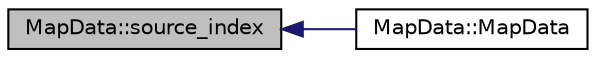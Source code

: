 digraph "MapData::source_index"
{
  edge [fontname="Helvetica",fontsize="10",labelfontname="Helvetica",labelfontsize="10"];
  node [fontname="Helvetica",fontsize="10",shape=record];
  rankdir="LR";
  Node1 [label="MapData::source_index",height=0.2,width=0.4,color="black", fillcolor="grey75", style="filled" fontcolor="black"];
  Node1 -> Node2 [dir="back",color="midnightblue",fontsize="10",style="solid",fontname="Helvetica"];
  Node2 [label="MapData::MapData",height=0.2,width=0.4,color="black", fillcolor="white", style="filled",URL="$class_map_data.html#afa1d7841d8710c246357bf89a456559d",tooltip="MapData::MapData. "];
}
